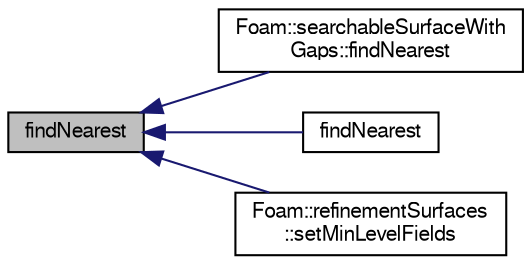 digraph "findNearest"
{
  bgcolor="transparent";
  edge [fontname="FreeSans",fontsize="10",labelfontname="FreeSans",labelfontsize="10"];
  node [fontname="FreeSans",fontsize="10",shape=record];
  rankdir="LR";
  Node1 [label="findNearest",height=0.2,width=0.4,color="black", fillcolor="grey75", style="filled" fontcolor="black"];
  Node1 -> Node2 [dir="back",color="midnightblue",fontsize="10",style="solid",fontname="FreeSans"];
  Node2 [label="Foam::searchableSurfaceWith\lGaps::findNearest",height=0.2,width=0.4,color="black",URL="$a02204.html#ad597efd16bb399d57e097c17ac218843",tooltip="Find nearest on original surface. Note:does not use perturbation. "];
  Node1 -> Node3 [dir="back",color="midnightblue",fontsize="10",style="solid",fontname="FreeSans"];
  Node3 [label="findNearest",height=0.2,width=0.4,color="black",URL="$a02196.html#a79b6c78e0d448460b771a19b16f7f86e",tooltip="Find the nearest locations for the supplied points to a. "];
  Node1 -> Node4 [dir="back",color="midnightblue",fontsize="10",style="solid",fontname="FreeSans"];
  Node4 [label="Foam::refinementSurfaces\l::setMinLevelFields",height=0.2,width=0.4,color="black",URL="$a02054.html#ad4b11621a132f1dc63549c371e1afdcd",tooltip="Calculate minLevelFields. "];
}
